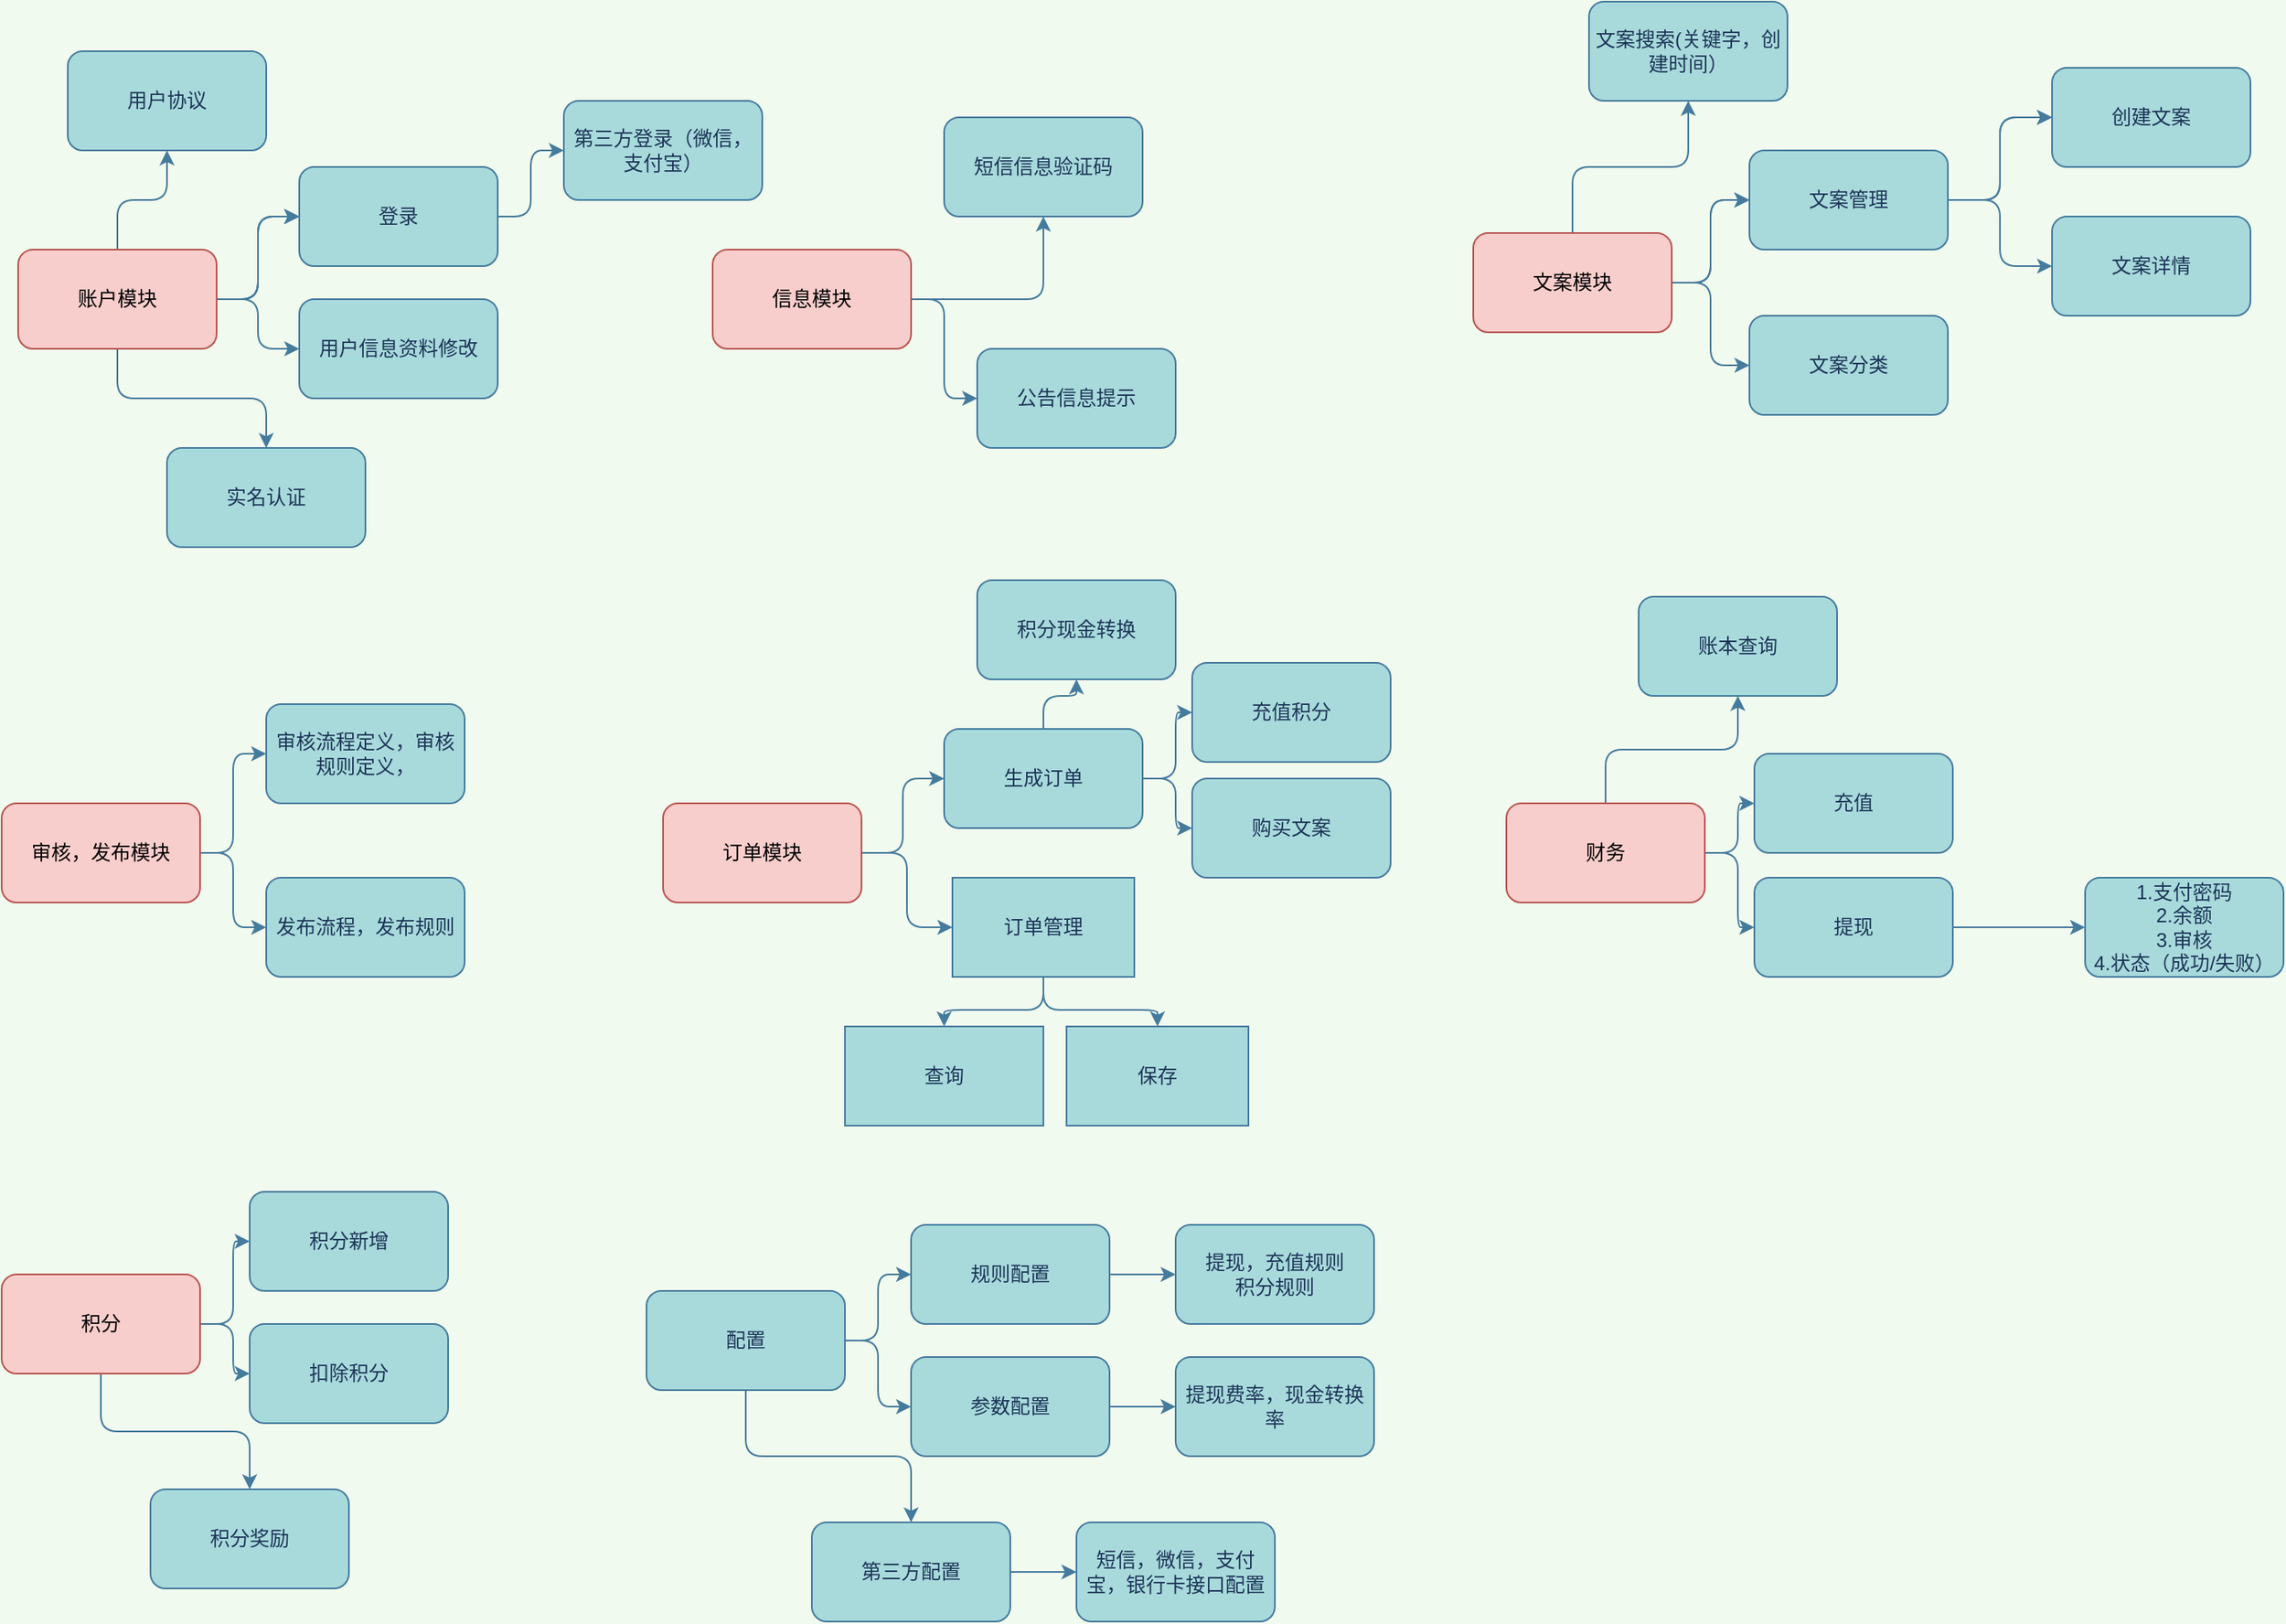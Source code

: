 <mxfile version="14.5.0" type="github">
  <diagram id="FW4lII9sdUF_YkFN8aO7" name="Page-1">
    <mxGraphModel dx="2249" dy="762" grid="1" gridSize="10" guides="1" tooltips="1" connect="1" arrows="1" fold="1" page="1" pageScale="1" pageWidth="827" pageHeight="1169" background="#F1FAEE" math="0" shadow="0">
      <root>
        <mxCell id="0" />
        <mxCell id="1" parent="0" />
        <mxCell id="DHZrgceb-NQtT_5Yl5VS-36" value="" style="edgeStyle=orthogonalEdgeStyle;curved=0;rounded=1;sketch=0;orthogonalLoop=1;jettySize=auto;html=1;strokeColor=#457B9D;fillColor=#A8DADC;fontColor=#1D3557;" edge="1" parent="1" source="DHZrgceb-NQtT_5Yl5VS-2" target="DHZrgceb-NQtT_5Yl5VS-35">
          <mxGeometry relative="1" as="geometry" />
        </mxCell>
        <mxCell id="DHZrgceb-NQtT_5Yl5VS-37" value="" style="edgeStyle=orthogonalEdgeStyle;curved=0;rounded=1;sketch=0;orthogonalLoop=1;jettySize=auto;html=1;strokeColor=#457B9D;fillColor=#A8DADC;fontColor=#1D3557;" edge="1" parent="1" source="DHZrgceb-NQtT_5Yl5VS-2" target="DHZrgceb-NQtT_5Yl5VS-35">
          <mxGeometry relative="1" as="geometry" />
        </mxCell>
        <mxCell id="DHZrgceb-NQtT_5Yl5VS-38" value="" style="edgeStyle=orthogonalEdgeStyle;curved=0;rounded=1;sketch=0;orthogonalLoop=1;jettySize=auto;html=1;strokeColor=#457B9D;fillColor=#A8DADC;fontColor=#1D3557;" edge="1" parent="1" source="DHZrgceb-NQtT_5Yl5VS-2" target="DHZrgceb-NQtT_5Yl5VS-35">
          <mxGeometry relative="1" as="geometry" />
        </mxCell>
        <mxCell id="DHZrgceb-NQtT_5Yl5VS-40" value="" style="edgeStyle=orthogonalEdgeStyle;curved=0;rounded=1;sketch=0;orthogonalLoop=1;jettySize=auto;html=1;strokeColor=#457B9D;fillColor=#A8DADC;fontColor=#1D3557;" edge="1" parent="1" source="DHZrgceb-NQtT_5Yl5VS-2" target="DHZrgceb-NQtT_5Yl5VS-39">
          <mxGeometry relative="1" as="geometry" />
        </mxCell>
        <mxCell id="DHZrgceb-NQtT_5Yl5VS-42" value="" style="edgeStyle=orthogonalEdgeStyle;curved=0;rounded=1;sketch=0;orthogonalLoop=1;jettySize=auto;html=1;strokeColor=#457B9D;fillColor=#A8DADC;fontColor=#1D3557;" edge="1" parent="1" source="DHZrgceb-NQtT_5Yl5VS-2" target="DHZrgceb-NQtT_5Yl5VS-41">
          <mxGeometry relative="1" as="geometry" />
        </mxCell>
        <mxCell id="DHZrgceb-NQtT_5Yl5VS-46" value="" style="edgeStyle=orthogonalEdgeStyle;curved=0;rounded=1;sketch=0;orthogonalLoop=1;jettySize=auto;html=1;strokeColor=#457B9D;fillColor=#A8DADC;fontColor=#1D3557;" edge="1" parent="1" source="DHZrgceb-NQtT_5Yl5VS-2" target="DHZrgceb-NQtT_5Yl5VS-45">
          <mxGeometry relative="1" as="geometry" />
        </mxCell>
        <mxCell id="DHZrgceb-NQtT_5Yl5VS-2" value="账户模块" style="rounded=1;whiteSpace=wrap;html=1;sketch=0;strokeColor=#b85450;fillColor=#f8cecc;" vertex="1" parent="1">
          <mxGeometry x="-220" y="250" width="120" height="60" as="geometry" />
        </mxCell>
        <mxCell id="DHZrgceb-NQtT_5Yl5VS-50" value="" style="edgeStyle=orthogonalEdgeStyle;curved=0;rounded=1;sketch=0;orthogonalLoop=1;jettySize=auto;html=1;strokeColor=#457B9D;fillColor=#A8DADC;fontColor=#1D3557;" edge="1" parent="1" source="DHZrgceb-NQtT_5Yl5VS-3" target="DHZrgceb-NQtT_5Yl5VS-49">
          <mxGeometry relative="1" as="geometry" />
        </mxCell>
        <mxCell id="DHZrgceb-NQtT_5Yl5VS-52" value="" style="edgeStyle=orthogonalEdgeStyle;curved=0;rounded=1;sketch=0;orthogonalLoop=1;jettySize=auto;html=1;strokeColor=#457B9D;fillColor=#A8DADC;fontColor=#1D3557;" edge="1" parent="1" source="DHZrgceb-NQtT_5Yl5VS-3" target="DHZrgceb-NQtT_5Yl5VS-51">
          <mxGeometry relative="1" as="geometry" />
        </mxCell>
        <mxCell id="DHZrgceb-NQtT_5Yl5VS-3" value="信息模块" style="whiteSpace=wrap;html=1;rounded=1;strokeColor=#b85450;fillColor=#f8cecc;sketch=0;" vertex="1" parent="1">
          <mxGeometry x="200" y="250" width="120" height="60" as="geometry" />
        </mxCell>
        <mxCell id="DHZrgceb-NQtT_5Yl5VS-32" value="" style="edgeStyle=orthogonalEdgeStyle;curved=0;rounded=1;sketch=0;orthogonalLoop=1;jettySize=auto;html=1;strokeColor=#457B9D;fillColor=#A8DADC;fontColor=#1D3557;" edge="1" parent="1" source="DHZrgceb-NQtT_5Yl5VS-5" target="DHZrgceb-NQtT_5Yl5VS-31">
          <mxGeometry relative="1" as="geometry" />
        </mxCell>
        <mxCell id="DHZrgceb-NQtT_5Yl5VS-34" value="" style="edgeStyle=orthogonalEdgeStyle;curved=0;rounded=1;sketch=0;orthogonalLoop=1;jettySize=auto;html=1;strokeColor=#457B9D;fillColor=#A8DADC;fontColor=#1D3557;" edge="1" parent="1" source="DHZrgceb-NQtT_5Yl5VS-5" target="DHZrgceb-NQtT_5Yl5VS-33">
          <mxGeometry relative="1" as="geometry" />
        </mxCell>
        <mxCell id="DHZrgceb-NQtT_5Yl5VS-5" value="审核，发布模块" style="whiteSpace=wrap;html=1;rounded=1;strokeColor=#b85450;fillColor=#f8cecc;sketch=0;" vertex="1" parent="1">
          <mxGeometry x="-230" y="585" width="120" height="60" as="geometry" />
        </mxCell>
        <mxCell id="DHZrgceb-NQtT_5Yl5VS-82" value="" style="edgeStyle=orthogonalEdgeStyle;curved=0;rounded=1;sketch=0;orthogonalLoop=1;jettySize=auto;html=1;strokeColor=#457B9D;fillColor=#A8DADC;fontColor=#1D3557;" edge="1" parent="1" source="DHZrgceb-NQtT_5Yl5VS-7" target="DHZrgceb-NQtT_5Yl5VS-81">
          <mxGeometry relative="1" as="geometry" />
        </mxCell>
        <mxCell id="DHZrgceb-NQtT_5Yl5VS-84" value="" style="edgeStyle=orthogonalEdgeStyle;curved=0;rounded=1;sketch=0;orthogonalLoop=1;jettySize=auto;html=1;strokeColor=#457B9D;fillColor=#A8DADC;fontColor=#1D3557;" edge="1" parent="1" source="DHZrgceb-NQtT_5Yl5VS-7" target="DHZrgceb-NQtT_5Yl5VS-83">
          <mxGeometry relative="1" as="geometry" />
        </mxCell>
        <mxCell id="DHZrgceb-NQtT_5Yl5VS-86" value="" style="edgeStyle=orthogonalEdgeStyle;curved=0;rounded=1;sketch=0;orthogonalLoop=1;jettySize=auto;html=1;strokeColor=#457B9D;fillColor=#A8DADC;fontColor=#1D3557;" edge="1" parent="1" source="DHZrgceb-NQtT_5Yl5VS-7" target="DHZrgceb-NQtT_5Yl5VS-85">
          <mxGeometry relative="1" as="geometry" />
        </mxCell>
        <mxCell id="DHZrgceb-NQtT_5Yl5VS-7" value="财务" style="whiteSpace=wrap;html=1;rounded=1;strokeColor=#b85450;fillColor=#f8cecc;sketch=0;" vertex="1" parent="1">
          <mxGeometry x="680" y="585" width="120" height="60" as="geometry" />
        </mxCell>
        <mxCell id="DHZrgceb-NQtT_5Yl5VS-54" value="" style="edgeStyle=orthogonalEdgeStyle;curved=0;rounded=1;sketch=0;orthogonalLoop=1;jettySize=auto;html=1;strokeColor=#457B9D;fillColor=#A8DADC;fontColor=#1D3557;" edge="1" parent="1" source="DHZrgceb-NQtT_5Yl5VS-9" target="DHZrgceb-NQtT_5Yl5VS-53">
          <mxGeometry relative="1" as="geometry" />
        </mxCell>
        <mxCell id="DHZrgceb-NQtT_5Yl5VS-74" value="" style="edgeStyle=orthogonalEdgeStyle;curved=0;rounded=1;sketch=0;orthogonalLoop=1;jettySize=auto;html=1;strokeColor=#457B9D;fillColor=#A8DADC;fontColor=#1D3557;entryX=0;entryY=0.5;entryDx=0;entryDy=0;" edge="1" parent="1" source="DHZrgceb-NQtT_5Yl5VS-9" target="DHZrgceb-NQtT_5Yl5VS-75">
          <mxGeometry relative="1" as="geometry">
            <mxPoint x="340" y="675" as="targetPoint" />
          </mxGeometry>
        </mxCell>
        <mxCell id="DHZrgceb-NQtT_5Yl5VS-9" value="订单模块" style="whiteSpace=wrap;html=1;rounded=1;strokeColor=#b85450;fillColor=#f8cecc;sketch=0;" vertex="1" parent="1">
          <mxGeometry x="170" y="585" width="120" height="60" as="geometry" />
        </mxCell>
        <mxCell id="DHZrgceb-NQtT_5Yl5VS-56" value="" style="edgeStyle=orthogonalEdgeStyle;curved=0;rounded=1;sketch=0;orthogonalLoop=1;jettySize=auto;html=1;strokeColor=#457B9D;fillColor=#A8DADC;fontColor=#1D3557;" edge="1" parent="1" source="DHZrgceb-NQtT_5Yl5VS-11" target="DHZrgceb-NQtT_5Yl5VS-55">
          <mxGeometry relative="1" as="geometry" />
        </mxCell>
        <mxCell id="DHZrgceb-NQtT_5Yl5VS-57" value="" style="edgeStyle=orthogonalEdgeStyle;curved=0;rounded=1;sketch=0;orthogonalLoop=1;jettySize=auto;html=1;strokeColor=#457B9D;fillColor=#A8DADC;fontColor=#1D3557;" edge="1" parent="1" source="DHZrgceb-NQtT_5Yl5VS-11" target="DHZrgceb-NQtT_5Yl5VS-55">
          <mxGeometry relative="1" as="geometry" />
        </mxCell>
        <mxCell id="DHZrgceb-NQtT_5Yl5VS-59" value="" style="edgeStyle=orthogonalEdgeStyle;curved=0;rounded=1;sketch=0;orthogonalLoop=1;jettySize=auto;html=1;strokeColor=#457B9D;fillColor=#A8DADC;fontColor=#1D3557;" edge="1" parent="1" source="DHZrgceb-NQtT_5Yl5VS-11" target="DHZrgceb-NQtT_5Yl5VS-58">
          <mxGeometry relative="1" as="geometry" />
        </mxCell>
        <mxCell id="DHZrgceb-NQtT_5Yl5VS-61" value="" style="edgeStyle=orthogonalEdgeStyle;curved=0;rounded=1;sketch=0;orthogonalLoop=1;jettySize=auto;html=1;strokeColor=#457B9D;fillColor=#A8DADC;fontColor=#1D3557;" edge="1" parent="1" source="DHZrgceb-NQtT_5Yl5VS-11" target="DHZrgceb-NQtT_5Yl5VS-60">
          <mxGeometry relative="1" as="geometry" />
        </mxCell>
        <mxCell id="DHZrgceb-NQtT_5Yl5VS-11" value="文案模块" style="whiteSpace=wrap;html=1;rounded=1;strokeColor=#b85450;fillColor=#f8cecc;sketch=0;" vertex="1" parent="1">
          <mxGeometry x="660" y="240" width="120" height="60" as="geometry" />
        </mxCell>
        <mxCell id="DHZrgceb-NQtT_5Yl5VS-90" value="" style="edgeStyle=orthogonalEdgeStyle;curved=0;rounded=1;sketch=0;orthogonalLoop=1;jettySize=auto;html=1;strokeColor=#457B9D;fillColor=#A8DADC;fontColor=#1D3557;" edge="1" parent="1" source="DHZrgceb-NQtT_5Yl5VS-13" target="DHZrgceb-NQtT_5Yl5VS-89">
          <mxGeometry relative="1" as="geometry" />
        </mxCell>
        <mxCell id="DHZrgceb-NQtT_5Yl5VS-92" value="" style="edgeStyle=orthogonalEdgeStyle;curved=0;rounded=1;sketch=0;orthogonalLoop=1;jettySize=auto;html=1;strokeColor=#457B9D;fillColor=#A8DADC;fontColor=#1D3557;" edge="1" parent="1" source="DHZrgceb-NQtT_5Yl5VS-13" target="DHZrgceb-NQtT_5Yl5VS-91">
          <mxGeometry relative="1" as="geometry" />
        </mxCell>
        <mxCell id="DHZrgceb-NQtT_5Yl5VS-94" value="" style="edgeStyle=orthogonalEdgeStyle;curved=0;rounded=1;sketch=0;orthogonalLoop=1;jettySize=auto;html=1;strokeColor=#457B9D;fillColor=#A8DADC;fontColor=#1D3557;" edge="1" parent="1" source="DHZrgceb-NQtT_5Yl5VS-13" target="DHZrgceb-NQtT_5Yl5VS-93">
          <mxGeometry relative="1" as="geometry" />
        </mxCell>
        <mxCell id="DHZrgceb-NQtT_5Yl5VS-13" value="积分" style="whiteSpace=wrap;html=1;rounded=1;strokeColor=#b85450;fillColor=#f8cecc;sketch=0;" vertex="1" parent="1">
          <mxGeometry x="-230" y="870" width="120" height="60" as="geometry" />
        </mxCell>
        <mxCell id="DHZrgceb-NQtT_5Yl5VS-31" value="审核流程定义，审核规则定义，" style="whiteSpace=wrap;html=1;rounded=1;fontColor=#1D3557;strokeColor=#457B9D;fillColor=#A8DADC;sketch=0;" vertex="1" parent="1">
          <mxGeometry x="-70" y="525" width="120" height="60" as="geometry" />
        </mxCell>
        <mxCell id="DHZrgceb-NQtT_5Yl5VS-33" value="发布流程，发布规则" style="whiteSpace=wrap;html=1;rounded=1;fontColor=#1D3557;strokeColor=#457B9D;fillColor=#A8DADC;sketch=0;" vertex="1" parent="1">
          <mxGeometry x="-70" y="630" width="120" height="60" as="geometry" />
        </mxCell>
        <mxCell id="DHZrgceb-NQtT_5Yl5VS-44" value="" style="edgeStyle=orthogonalEdgeStyle;curved=0;rounded=1;sketch=0;orthogonalLoop=1;jettySize=auto;html=1;strokeColor=#457B9D;fillColor=#A8DADC;fontColor=#1D3557;" edge="1" parent="1" source="DHZrgceb-NQtT_5Yl5VS-35" target="DHZrgceb-NQtT_5Yl5VS-43">
          <mxGeometry relative="1" as="geometry" />
        </mxCell>
        <mxCell id="DHZrgceb-NQtT_5Yl5VS-35" value="登录" style="whiteSpace=wrap;html=1;rounded=1;fontColor=#1D3557;strokeColor=#457B9D;fillColor=#A8DADC;sketch=0;" vertex="1" parent="1">
          <mxGeometry x="-50" y="200" width="120" height="60" as="geometry" />
        </mxCell>
        <mxCell id="DHZrgceb-NQtT_5Yl5VS-39" value="用户信息资料修改" style="rounded=1;whiteSpace=wrap;html=1;sketch=0;strokeColor=#457B9D;fillColor=#A8DADC;fontColor=#1D3557;" vertex="1" parent="1">
          <mxGeometry x="-50" y="280" width="120" height="60" as="geometry" />
        </mxCell>
        <mxCell id="DHZrgceb-NQtT_5Yl5VS-41" value="实名认证" style="rounded=1;whiteSpace=wrap;html=1;sketch=0;strokeColor=#457B9D;fillColor=#A8DADC;fontColor=#1D3557;" vertex="1" parent="1">
          <mxGeometry x="-130" y="370" width="120" height="60" as="geometry" />
        </mxCell>
        <mxCell id="DHZrgceb-NQtT_5Yl5VS-43" value="第三方登录（微信，支付宝）" style="whiteSpace=wrap;html=1;rounded=1;fontColor=#1D3557;strokeColor=#457B9D;fillColor=#A8DADC;sketch=0;" vertex="1" parent="1">
          <mxGeometry x="110" y="160" width="120" height="60" as="geometry" />
        </mxCell>
        <mxCell id="DHZrgceb-NQtT_5Yl5VS-45" value="用户协议" style="rounded=1;whiteSpace=wrap;html=1;sketch=0;strokeColor=#457B9D;fillColor=#A8DADC;fontColor=#1D3557;" vertex="1" parent="1">
          <mxGeometry x="-190" y="130" width="120" height="60" as="geometry" />
        </mxCell>
        <mxCell id="DHZrgceb-NQtT_5Yl5VS-49" value="短信信息验证码" style="whiteSpace=wrap;html=1;rounded=1;fontColor=#1D3557;strokeColor=#457B9D;fillColor=#A8DADC;sketch=0;" vertex="1" parent="1">
          <mxGeometry x="340" y="170" width="120" height="60" as="geometry" />
        </mxCell>
        <mxCell id="DHZrgceb-NQtT_5Yl5VS-51" value="公告信息提示" style="whiteSpace=wrap;html=1;rounded=1;fontColor=#1D3557;strokeColor=#457B9D;fillColor=#A8DADC;sketch=0;" vertex="1" parent="1">
          <mxGeometry x="360" y="310" width="120" height="60" as="geometry" />
        </mxCell>
        <mxCell id="DHZrgceb-NQtT_5Yl5VS-68" value="" style="edgeStyle=orthogonalEdgeStyle;curved=0;rounded=1;sketch=0;orthogonalLoop=1;jettySize=auto;html=1;strokeColor=#457B9D;fillColor=#A8DADC;fontColor=#1D3557;" edge="1" parent="1" source="DHZrgceb-NQtT_5Yl5VS-53" target="DHZrgceb-NQtT_5Yl5VS-67">
          <mxGeometry relative="1" as="geometry" />
        </mxCell>
        <mxCell id="DHZrgceb-NQtT_5Yl5VS-70" value="" style="edgeStyle=orthogonalEdgeStyle;curved=0;rounded=1;sketch=0;orthogonalLoop=1;jettySize=auto;html=1;strokeColor=#457B9D;fillColor=#A8DADC;fontColor=#1D3557;" edge="1" parent="1" source="DHZrgceb-NQtT_5Yl5VS-53" target="DHZrgceb-NQtT_5Yl5VS-69">
          <mxGeometry relative="1" as="geometry" />
        </mxCell>
        <mxCell id="DHZrgceb-NQtT_5Yl5VS-72" value="" style="edgeStyle=orthogonalEdgeStyle;curved=0;rounded=1;sketch=0;orthogonalLoop=1;jettySize=auto;html=1;strokeColor=#457B9D;fillColor=#A8DADC;fontColor=#1D3557;" edge="1" parent="1" source="DHZrgceb-NQtT_5Yl5VS-53" target="DHZrgceb-NQtT_5Yl5VS-71">
          <mxGeometry relative="1" as="geometry" />
        </mxCell>
        <mxCell id="DHZrgceb-NQtT_5Yl5VS-53" value="生成订单" style="whiteSpace=wrap;html=1;rounded=1;fontColor=#1D3557;strokeColor=#457B9D;fillColor=#A8DADC;sketch=0;" vertex="1" parent="1">
          <mxGeometry x="340" y="540" width="120" height="60" as="geometry" />
        </mxCell>
        <mxCell id="DHZrgceb-NQtT_5Yl5VS-63" value="" style="edgeStyle=orthogonalEdgeStyle;curved=0;rounded=1;sketch=0;orthogonalLoop=1;jettySize=auto;html=1;strokeColor=#457B9D;fillColor=#A8DADC;fontColor=#1D3557;" edge="1" parent="1" source="DHZrgceb-NQtT_5Yl5VS-55" target="DHZrgceb-NQtT_5Yl5VS-62">
          <mxGeometry relative="1" as="geometry" />
        </mxCell>
        <mxCell id="DHZrgceb-NQtT_5Yl5VS-64" value="" style="edgeStyle=orthogonalEdgeStyle;curved=0;rounded=1;sketch=0;orthogonalLoop=1;jettySize=auto;html=1;strokeColor=#457B9D;fillColor=#A8DADC;fontColor=#1D3557;" edge="1" parent="1" source="DHZrgceb-NQtT_5Yl5VS-55" target="DHZrgceb-NQtT_5Yl5VS-62">
          <mxGeometry relative="1" as="geometry" />
        </mxCell>
        <mxCell id="DHZrgceb-NQtT_5Yl5VS-66" value="" style="edgeStyle=orthogonalEdgeStyle;curved=0;rounded=1;sketch=0;orthogonalLoop=1;jettySize=auto;html=1;strokeColor=#457B9D;fillColor=#A8DADC;fontColor=#1D3557;" edge="1" parent="1" source="DHZrgceb-NQtT_5Yl5VS-55" target="DHZrgceb-NQtT_5Yl5VS-65">
          <mxGeometry relative="1" as="geometry" />
        </mxCell>
        <mxCell id="DHZrgceb-NQtT_5Yl5VS-55" value="文案管理" style="whiteSpace=wrap;html=1;rounded=1;fontColor=#1D3557;strokeColor=#457B9D;fillColor=#A8DADC;sketch=0;" vertex="1" parent="1">
          <mxGeometry x="827" y="190" width="120" height="60" as="geometry" />
        </mxCell>
        <mxCell id="DHZrgceb-NQtT_5Yl5VS-58" value="文案分类" style="whiteSpace=wrap;html=1;rounded=1;fontColor=#1D3557;strokeColor=#457B9D;fillColor=#A8DADC;sketch=0;" vertex="1" parent="1">
          <mxGeometry x="827" y="290" width="120" height="60" as="geometry" />
        </mxCell>
        <mxCell id="DHZrgceb-NQtT_5Yl5VS-60" value="文案搜索(关键字，创建时间）" style="whiteSpace=wrap;html=1;rounded=1;fontColor=#1D3557;strokeColor=#457B9D;fillColor=#A8DADC;sketch=0;" vertex="1" parent="1">
          <mxGeometry x="730" y="100" width="120" height="60" as="geometry" />
        </mxCell>
        <mxCell id="DHZrgceb-NQtT_5Yl5VS-62" value="创建文案" style="whiteSpace=wrap;html=1;rounded=1;fontColor=#1D3557;strokeColor=#457B9D;fillColor=#A8DADC;sketch=0;" vertex="1" parent="1">
          <mxGeometry x="1010" y="140" width="120" height="60" as="geometry" />
        </mxCell>
        <mxCell id="DHZrgceb-NQtT_5Yl5VS-65" value="文案详情" style="whiteSpace=wrap;html=1;rounded=1;fontColor=#1D3557;strokeColor=#457B9D;fillColor=#A8DADC;sketch=0;" vertex="1" parent="1">
          <mxGeometry x="1010" y="230" width="120" height="60" as="geometry" />
        </mxCell>
        <mxCell id="DHZrgceb-NQtT_5Yl5VS-67" value="充值积分" style="whiteSpace=wrap;html=1;rounded=1;fontColor=#1D3557;strokeColor=#457B9D;fillColor=#A8DADC;sketch=0;" vertex="1" parent="1">
          <mxGeometry x="490" y="500" width="120" height="60" as="geometry" />
        </mxCell>
        <mxCell id="DHZrgceb-NQtT_5Yl5VS-69" value="购买文案" style="whiteSpace=wrap;html=1;rounded=1;fontColor=#1D3557;strokeColor=#457B9D;fillColor=#A8DADC;sketch=0;" vertex="1" parent="1">
          <mxGeometry x="490" y="570" width="120" height="60" as="geometry" />
        </mxCell>
        <mxCell id="DHZrgceb-NQtT_5Yl5VS-71" value="积分现金转换" style="whiteSpace=wrap;html=1;rounded=1;fontColor=#1D3557;strokeColor=#457B9D;fillColor=#A8DADC;sketch=0;" vertex="1" parent="1">
          <mxGeometry x="360" y="450" width="120" height="60" as="geometry" />
        </mxCell>
        <mxCell id="DHZrgceb-NQtT_5Yl5VS-78" value="" style="edgeStyle=orthogonalEdgeStyle;curved=0;rounded=1;sketch=0;orthogonalLoop=1;jettySize=auto;html=1;strokeColor=#457B9D;fillColor=#A8DADC;fontColor=#1D3557;" edge="1" parent="1" source="DHZrgceb-NQtT_5Yl5VS-75" target="DHZrgceb-NQtT_5Yl5VS-77">
          <mxGeometry relative="1" as="geometry" />
        </mxCell>
        <mxCell id="DHZrgceb-NQtT_5Yl5VS-80" value="" style="edgeStyle=orthogonalEdgeStyle;curved=0;rounded=1;sketch=0;orthogonalLoop=1;jettySize=auto;html=1;strokeColor=#457B9D;fillColor=#A8DADC;fontColor=#1D3557;" edge="1" parent="1" source="DHZrgceb-NQtT_5Yl5VS-75" target="DHZrgceb-NQtT_5Yl5VS-79">
          <mxGeometry relative="1" as="geometry" />
        </mxCell>
        <mxCell id="DHZrgceb-NQtT_5Yl5VS-75" value="订单管理" style="rounded=0;whiteSpace=wrap;html=1;sketch=0;strokeColor=#457B9D;fillColor=#A8DADC;fontColor=#1D3557;" vertex="1" parent="1">
          <mxGeometry x="345" y="630" width="110" height="60" as="geometry" />
        </mxCell>
        <mxCell id="DHZrgceb-NQtT_5Yl5VS-77" value="查询" style="whiteSpace=wrap;html=1;rounded=0;fontColor=#1D3557;strokeColor=#457B9D;fillColor=#A8DADC;sketch=0;" vertex="1" parent="1">
          <mxGeometry x="280" y="720" width="120" height="60" as="geometry" />
        </mxCell>
        <mxCell id="DHZrgceb-NQtT_5Yl5VS-79" value="保存" style="rounded=0;whiteSpace=wrap;html=1;sketch=0;strokeColor=#457B9D;fillColor=#A8DADC;fontColor=#1D3557;" vertex="1" parent="1">
          <mxGeometry x="414" y="720" width="110" height="60" as="geometry" />
        </mxCell>
        <mxCell id="DHZrgceb-NQtT_5Yl5VS-81" value="充值" style="whiteSpace=wrap;html=1;rounded=1;strokeColor=#457B9D;fillColor=#A8DADC;sketch=0;fontColor=#1D3557;" vertex="1" parent="1">
          <mxGeometry x="830" y="555" width="120" height="60" as="geometry" />
        </mxCell>
        <mxCell id="DHZrgceb-NQtT_5Yl5VS-88" value="" style="edgeStyle=orthogonalEdgeStyle;curved=0;rounded=1;sketch=0;orthogonalLoop=1;jettySize=auto;html=1;strokeColor=#457B9D;fillColor=#A8DADC;fontColor=#1D3557;" edge="1" parent="1" source="DHZrgceb-NQtT_5Yl5VS-83" target="DHZrgceb-NQtT_5Yl5VS-87">
          <mxGeometry relative="1" as="geometry" />
        </mxCell>
        <mxCell id="DHZrgceb-NQtT_5Yl5VS-83" value="提现" style="whiteSpace=wrap;html=1;rounded=1;strokeColor=#457B9D;fillColor=#A8DADC;sketch=0;fontColor=#1D3557;" vertex="1" parent="1">
          <mxGeometry x="830" y="630" width="120" height="60" as="geometry" />
        </mxCell>
        <mxCell id="DHZrgceb-NQtT_5Yl5VS-85" value="账本查询" style="whiteSpace=wrap;html=1;rounded=1;strokeColor=#457B9D;fillColor=#A8DADC;sketch=0;fontColor=#1D3557;" vertex="1" parent="1">
          <mxGeometry x="760" y="460" width="120" height="60" as="geometry" />
        </mxCell>
        <mxCell id="DHZrgceb-NQtT_5Yl5VS-87" value="1.支付密码&lt;br&gt;2.余额&lt;br&gt;3.审核&lt;br&gt;4.状态（成功/失败）" style="whiteSpace=wrap;html=1;rounded=1;fontColor=#1D3557;strokeColor=#457B9D;fillColor=#A8DADC;sketch=0;" vertex="1" parent="1">
          <mxGeometry x="1030" y="630" width="120" height="60" as="geometry" />
        </mxCell>
        <mxCell id="DHZrgceb-NQtT_5Yl5VS-89" value="积分新增" style="whiteSpace=wrap;html=1;rounded=1;fontColor=#1D3557;strokeColor=#457B9D;fillColor=#A8DADC;sketch=0;" vertex="1" parent="1">
          <mxGeometry x="-80" y="820" width="120" height="60" as="geometry" />
        </mxCell>
        <mxCell id="DHZrgceb-NQtT_5Yl5VS-91" value="扣除积分" style="whiteSpace=wrap;html=1;rounded=1;fontColor=#1D3557;strokeColor=#457B9D;fillColor=#A8DADC;sketch=0;" vertex="1" parent="1">
          <mxGeometry x="-80" y="900" width="120" height="60" as="geometry" />
        </mxCell>
        <mxCell id="DHZrgceb-NQtT_5Yl5VS-93" value="积分奖励" style="whiteSpace=wrap;html=1;rounded=1;fontColor=#1D3557;strokeColor=#457B9D;fillColor=#A8DADC;sketch=0;" vertex="1" parent="1">
          <mxGeometry x="-140" y="1000" width="120" height="60" as="geometry" />
        </mxCell>
        <mxCell id="DHZrgceb-NQtT_5Yl5VS-103" value="" style="edgeStyle=orthogonalEdgeStyle;curved=0;rounded=1;sketch=0;orthogonalLoop=1;jettySize=auto;html=1;strokeColor=#457B9D;fillColor=#A8DADC;fontColor=#1D3557;" edge="1" parent="1" source="DHZrgceb-NQtT_5Yl5VS-95" target="DHZrgceb-NQtT_5Yl5VS-102">
          <mxGeometry relative="1" as="geometry" />
        </mxCell>
        <mxCell id="DHZrgceb-NQtT_5Yl5VS-105" value="" style="edgeStyle=orthogonalEdgeStyle;curved=0;rounded=1;sketch=0;orthogonalLoop=1;jettySize=auto;html=1;strokeColor=#457B9D;fillColor=#A8DADC;fontColor=#1D3557;" edge="1" parent="1" source="DHZrgceb-NQtT_5Yl5VS-95" target="DHZrgceb-NQtT_5Yl5VS-104">
          <mxGeometry relative="1" as="geometry" />
        </mxCell>
        <mxCell id="DHZrgceb-NQtT_5Yl5VS-107" value="" style="edgeStyle=orthogonalEdgeStyle;curved=0;rounded=1;sketch=0;orthogonalLoop=1;jettySize=auto;html=1;strokeColor=#457B9D;fillColor=#A8DADC;fontColor=#1D3557;" edge="1" parent="1" source="DHZrgceb-NQtT_5Yl5VS-95" target="DHZrgceb-NQtT_5Yl5VS-106">
          <mxGeometry relative="1" as="geometry" />
        </mxCell>
        <mxCell id="DHZrgceb-NQtT_5Yl5VS-95" value="配置" style="rounded=1;whiteSpace=wrap;html=1;sketch=0;strokeColor=#457B9D;fillColor=#A8DADC;fontColor=#1D3557;" vertex="1" parent="1">
          <mxGeometry x="160" y="880" width="120" height="60" as="geometry" />
        </mxCell>
        <mxCell id="DHZrgceb-NQtT_5Yl5VS-109" value="" style="edgeStyle=orthogonalEdgeStyle;curved=0;rounded=1;sketch=0;orthogonalLoop=1;jettySize=auto;html=1;strokeColor=#457B9D;fillColor=#A8DADC;fontColor=#1D3557;" edge="1" parent="1" source="DHZrgceb-NQtT_5Yl5VS-102" target="DHZrgceb-NQtT_5Yl5VS-108">
          <mxGeometry relative="1" as="geometry" />
        </mxCell>
        <mxCell id="DHZrgceb-NQtT_5Yl5VS-102" value="规则配置" style="whiteSpace=wrap;html=1;rounded=1;fontColor=#1D3557;strokeColor=#457B9D;fillColor=#A8DADC;sketch=0;" vertex="1" parent="1">
          <mxGeometry x="320" y="840" width="120" height="60" as="geometry" />
        </mxCell>
        <mxCell id="DHZrgceb-NQtT_5Yl5VS-111" value="" style="edgeStyle=orthogonalEdgeStyle;curved=0;rounded=1;sketch=0;orthogonalLoop=1;jettySize=auto;html=1;strokeColor=#457B9D;fillColor=#A8DADC;fontColor=#1D3557;" edge="1" parent="1" source="DHZrgceb-NQtT_5Yl5VS-104" target="DHZrgceb-NQtT_5Yl5VS-110">
          <mxGeometry relative="1" as="geometry" />
        </mxCell>
        <mxCell id="DHZrgceb-NQtT_5Yl5VS-104" value="参数配置" style="rounded=1;whiteSpace=wrap;html=1;sketch=0;strokeColor=#457B9D;fillColor=#A8DADC;fontColor=#1D3557;" vertex="1" parent="1">
          <mxGeometry x="320" y="920" width="120" height="60" as="geometry" />
        </mxCell>
        <mxCell id="DHZrgceb-NQtT_5Yl5VS-113" value="" style="edgeStyle=orthogonalEdgeStyle;curved=0;rounded=1;sketch=0;orthogonalLoop=1;jettySize=auto;html=1;strokeColor=#457B9D;fillColor=#A8DADC;fontColor=#1D3557;" edge="1" parent="1" source="DHZrgceb-NQtT_5Yl5VS-106" target="DHZrgceb-NQtT_5Yl5VS-112">
          <mxGeometry relative="1" as="geometry" />
        </mxCell>
        <mxCell id="DHZrgceb-NQtT_5Yl5VS-106" value="第三方配置" style="rounded=1;whiteSpace=wrap;html=1;sketch=0;strokeColor=#457B9D;fillColor=#A8DADC;fontColor=#1D3557;" vertex="1" parent="1">
          <mxGeometry x="260" y="1020" width="120" height="60" as="geometry" />
        </mxCell>
        <mxCell id="DHZrgceb-NQtT_5Yl5VS-108" value="提现，充值规则&lt;br&gt;积分规则" style="whiteSpace=wrap;html=1;rounded=1;fontColor=#1D3557;strokeColor=#457B9D;fillColor=#A8DADC;sketch=0;" vertex="1" parent="1">
          <mxGeometry x="480" y="840" width="120" height="60" as="geometry" />
        </mxCell>
        <mxCell id="DHZrgceb-NQtT_5Yl5VS-110" value="提现费率，现金转换率" style="whiteSpace=wrap;html=1;rounded=1;fontColor=#1D3557;strokeColor=#457B9D;fillColor=#A8DADC;sketch=0;" vertex="1" parent="1">
          <mxGeometry x="480" y="920" width="120" height="60" as="geometry" />
        </mxCell>
        <mxCell id="DHZrgceb-NQtT_5Yl5VS-112" value="短信，微信，支付宝，银行卡接口配置" style="whiteSpace=wrap;html=1;rounded=1;fontColor=#1D3557;strokeColor=#457B9D;fillColor=#A8DADC;sketch=0;" vertex="1" parent="1">
          <mxGeometry x="420" y="1020" width="120" height="60" as="geometry" />
        </mxCell>
      </root>
    </mxGraphModel>
  </diagram>
</mxfile>
